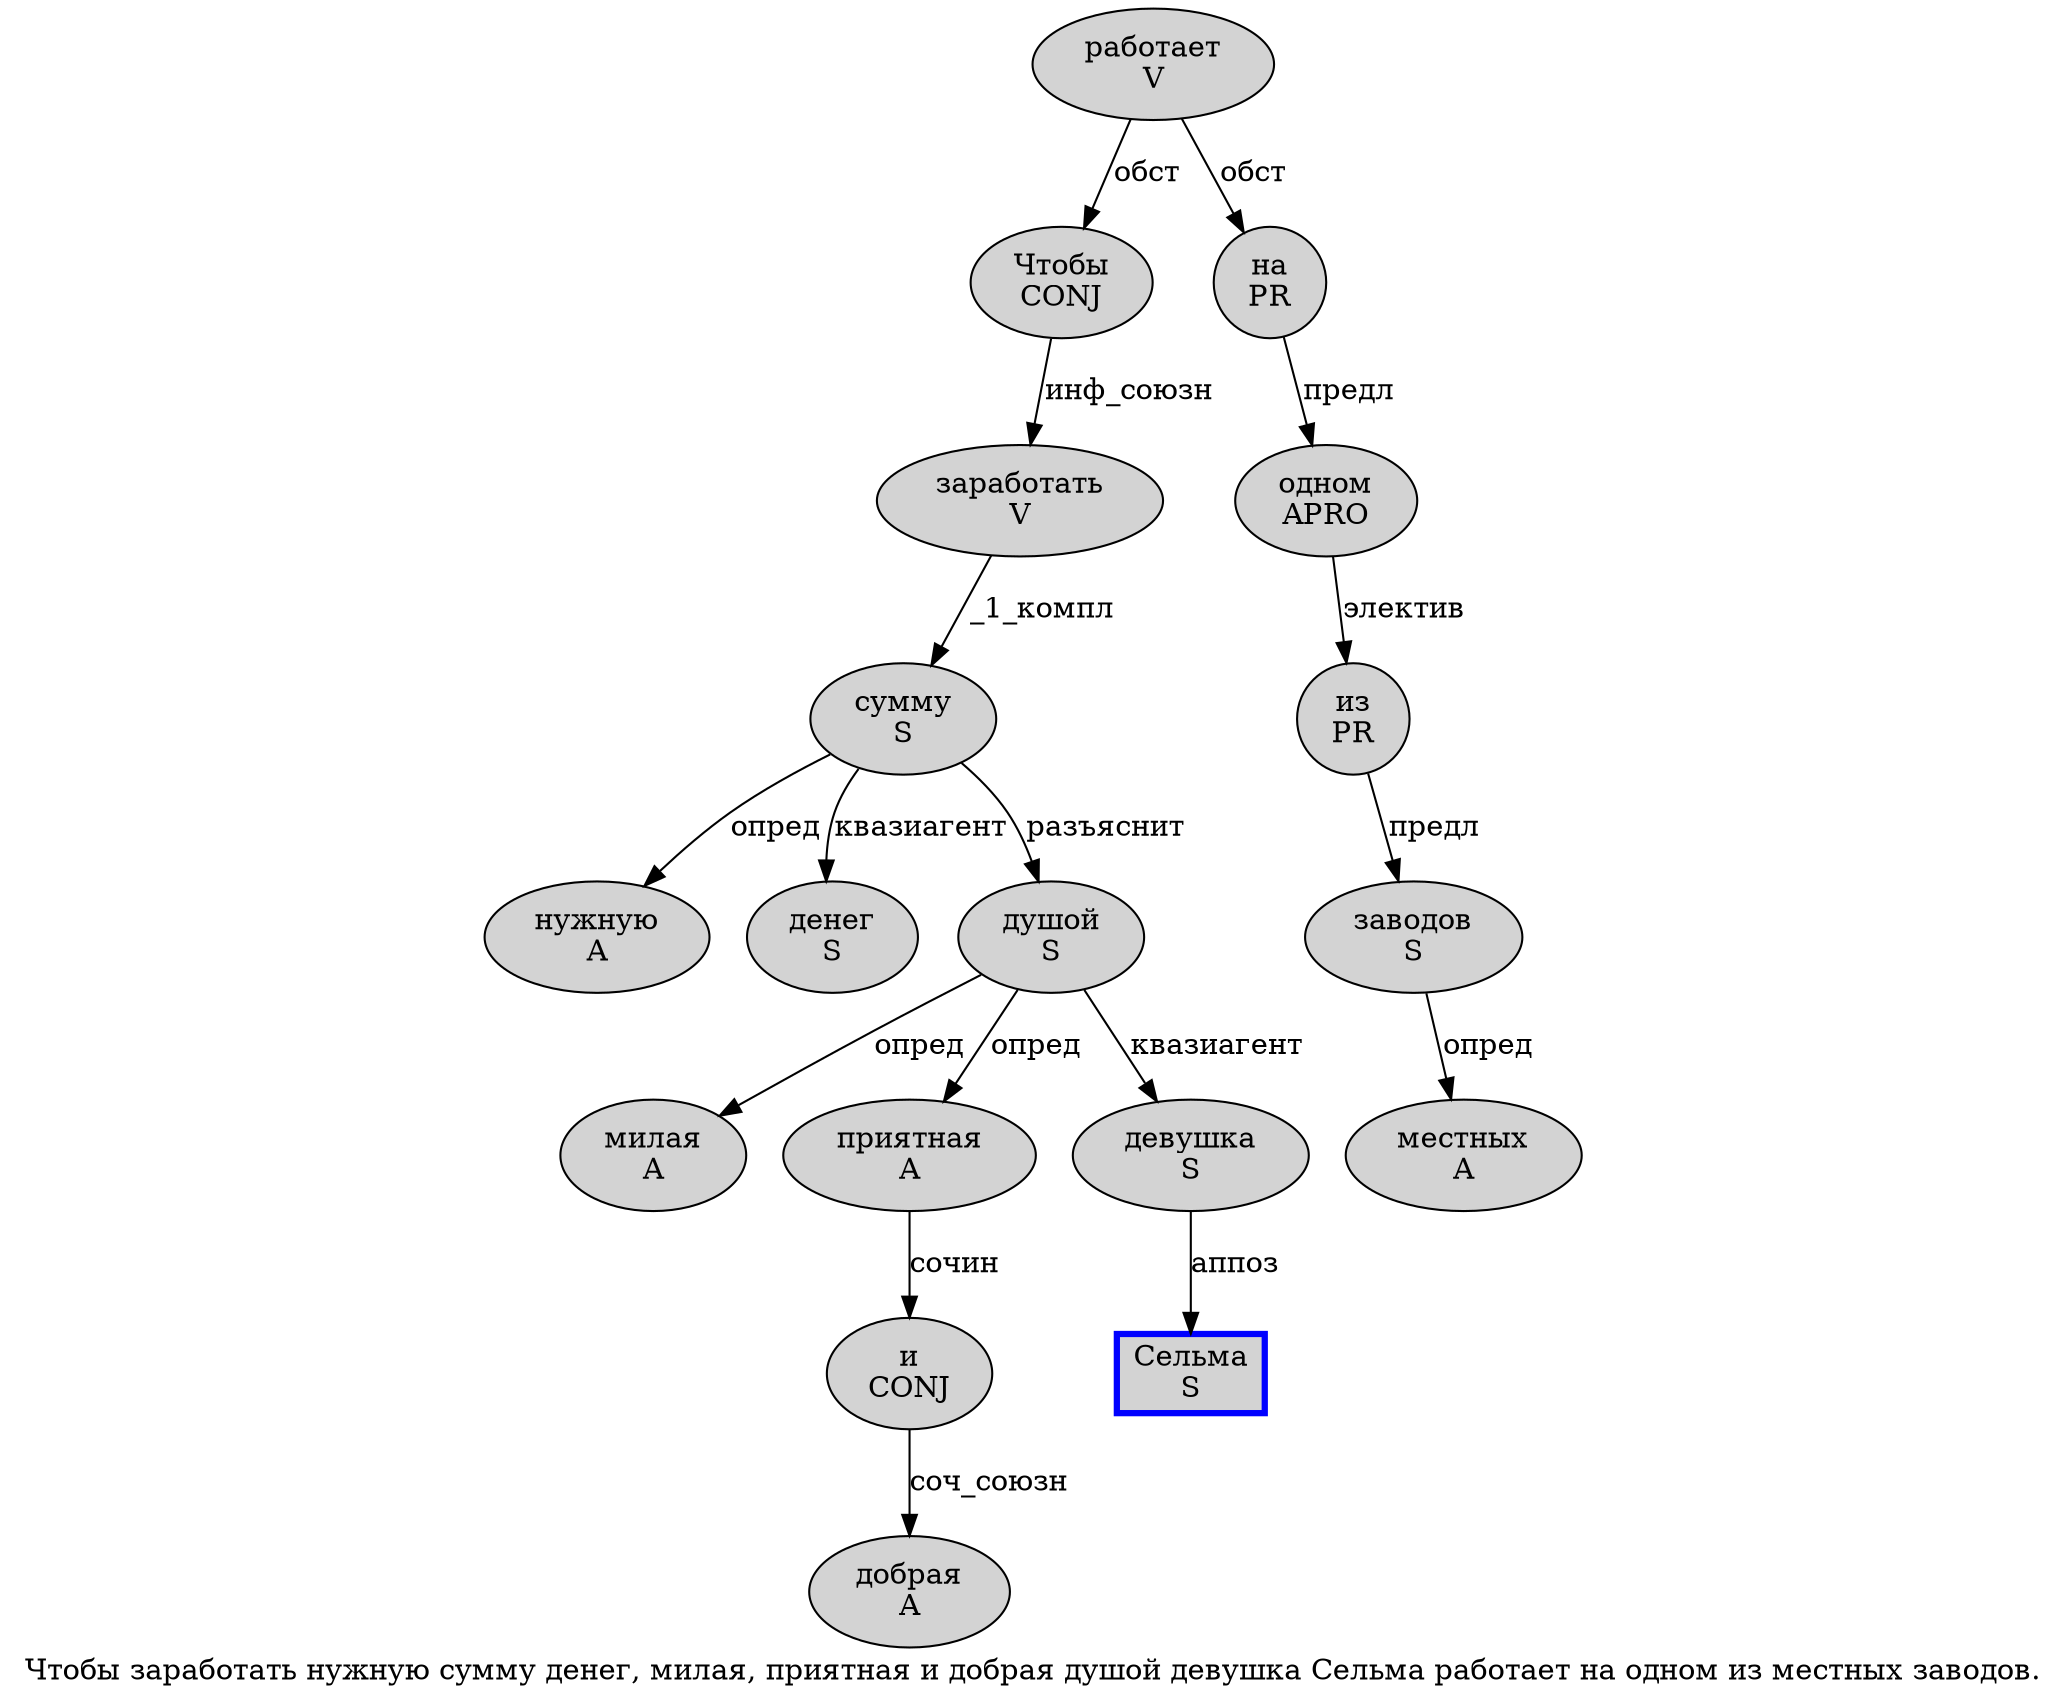 digraph SENTENCE_1125 {
	graph [label="Чтобы заработать нужную сумму денег, милая, приятная и добрая душой девушка Сельма работает на одном из местных заводов."]
	node [style=filled]
		0 [label="Чтобы
CONJ" color="" fillcolor=lightgray penwidth=1 shape=ellipse]
		1 [label="заработать
V" color="" fillcolor=lightgray penwidth=1 shape=ellipse]
		2 [label="нужную
A" color="" fillcolor=lightgray penwidth=1 shape=ellipse]
		3 [label="сумму
S" color="" fillcolor=lightgray penwidth=1 shape=ellipse]
		4 [label="денег
S" color="" fillcolor=lightgray penwidth=1 shape=ellipse]
		6 [label="милая
A" color="" fillcolor=lightgray penwidth=1 shape=ellipse]
		8 [label="приятная
A" color="" fillcolor=lightgray penwidth=1 shape=ellipse]
		9 [label="и
CONJ" color="" fillcolor=lightgray penwidth=1 shape=ellipse]
		10 [label="добрая
A" color="" fillcolor=lightgray penwidth=1 shape=ellipse]
		11 [label="душой
S" color="" fillcolor=lightgray penwidth=1 shape=ellipse]
		12 [label="девушка
S" color="" fillcolor=lightgray penwidth=1 shape=ellipse]
		13 [label="Сельма
S" color=blue fillcolor=lightgray penwidth=3 shape=box]
		14 [label="работает
V" color="" fillcolor=lightgray penwidth=1 shape=ellipse]
		15 [label="на
PR" color="" fillcolor=lightgray penwidth=1 shape=ellipse]
		16 [label="одном
APRO" color="" fillcolor=lightgray penwidth=1 shape=ellipse]
		17 [label="из
PR" color="" fillcolor=lightgray penwidth=1 shape=ellipse]
		18 [label="местных
A" color="" fillcolor=lightgray penwidth=1 shape=ellipse]
		19 [label="заводов
S" color="" fillcolor=lightgray penwidth=1 shape=ellipse]
			11 -> 6 [label="опред"]
			11 -> 8 [label="опред"]
			11 -> 12 [label="квазиагент"]
			8 -> 9 [label="сочин"]
			9 -> 10 [label="соч_союзн"]
			0 -> 1 [label="инф_союзн"]
			3 -> 2 [label="опред"]
			3 -> 4 [label="квазиагент"]
			3 -> 11 [label="разъяснит"]
			12 -> 13 [label="аппоз"]
			19 -> 18 [label="опред"]
			1 -> 3 [label="_1_компл"]
			14 -> 0 [label="обст"]
			14 -> 15 [label="обст"]
			16 -> 17 [label="электив"]
			17 -> 19 [label="предл"]
			15 -> 16 [label="предл"]
}